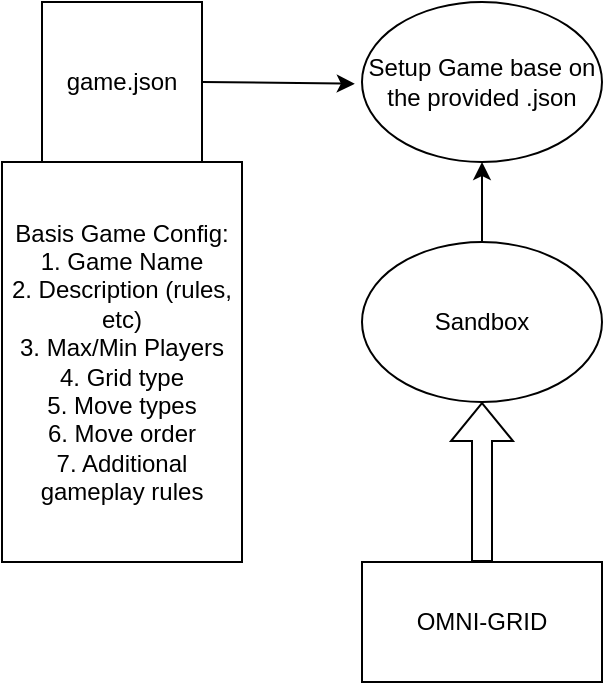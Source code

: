 <mxfile version="22.0.3" type="device">
  <diagram name="Page-1" id="aSBi2hfh9jkGNsimlAVJ">
    <mxGraphModel dx="819" dy="478" grid="1" gridSize="10" guides="1" tooltips="1" connect="1" arrows="1" fold="1" page="1" pageScale="1" pageWidth="850" pageHeight="1100" math="0" shadow="0">
      <root>
        <mxCell id="0" />
        <mxCell id="1" parent="0" />
        <mxCell id="aqAqHSbrgw_0abEuEwiq-10" value="Basis Game Config:&lt;br&gt;1. Game Name&lt;br&gt;2. Description (rules, etc)&lt;br&gt;3. Max/Min Players&lt;br&gt;4. Grid type&lt;br&gt;5. Move types&lt;br&gt;6. Move order&lt;br&gt;7. Additional gameplay rules" style="rounded=0;whiteSpace=wrap;html=1;" vertex="1" parent="1">
          <mxGeometry x="180" y="320" width="120" height="200" as="geometry" />
        </mxCell>
        <mxCell id="aqAqHSbrgw_0abEuEwiq-1" value="OMNI-GRID" style="rounded=0;whiteSpace=wrap;html=1;" vertex="1" parent="1">
          <mxGeometry x="360" y="520" width="120" height="60" as="geometry" />
        </mxCell>
        <mxCell id="aqAqHSbrgw_0abEuEwiq-3" value="Sandbox" style="ellipse;whiteSpace=wrap;html=1;" vertex="1" parent="1">
          <mxGeometry x="360" y="360" width="120" height="80" as="geometry" />
        </mxCell>
        <mxCell id="aqAqHSbrgw_0abEuEwiq-4" value="game.json" style="whiteSpace=wrap;html=1;aspect=fixed;" vertex="1" parent="1">
          <mxGeometry x="200" y="240" width="80" height="80" as="geometry" />
        </mxCell>
        <mxCell id="aqAqHSbrgw_0abEuEwiq-5" value="" style="shape=flexArrow;endArrow=classic;html=1;rounded=0;entryX=0.5;entryY=1;entryDx=0;entryDy=0;exitX=0.5;exitY=0;exitDx=0;exitDy=0;" edge="1" parent="1" source="aqAqHSbrgw_0abEuEwiq-1" target="aqAqHSbrgw_0abEuEwiq-3">
          <mxGeometry width="50" height="50" relative="1" as="geometry">
            <mxPoint x="380" y="540" as="sourcePoint" />
            <mxPoint x="430" y="490" as="targetPoint" />
          </mxGeometry>
        </mxCell>
        <mxCell id="aqAqHSbrgw_0abEuEwiq-6" value="Setup Game base on the provided .json" style="ellipse;whiteSpace=wrap;html=1;" vertex="1" parent="1">
          <mxGeometry x="360" y="240" width="120" height="80" as="geometry" />
        </mxCell>
        <mxCell id="aqAqHSbrgw_0abEuEwiq-8" value="" style="endArrow=classic;html=1;rounded=0;exitX=1;exitY=0.5;exitDx=0;exitDy=0;entryX=-0.03;entryY=0.511;entryDx=0;entryDy=0;entryPerimeter=0;" edge="1" parent="1" source="aqAqHSbrgw_0abEuEwiq-4" target="aqAqHSbrgw_0abEuEwiq-6">
          <mxGeometry width="50" height="50" relative="1" as="geometry">
            <mxPoint x="340" y="280" as="sourcePoint" />
            <mxPoint x="390" y="230" as="targetPoint" />
          </mxGeometry>
        </mxCell>
        <mxCell id="aqAqHSbrgw_0abEuEwiq-9" value="" style="endArrow=classic;html=1;rounded=0;exitX=0.5;exitY=0;exitDx=0;exitDy=0;entryX=0.5;entryY=1;entryDx=0;entryDy=0;" edge="1" parent="1" source="aqAqHSbrgw_0abEuEwiq-3" target="aqAqHSbrgw_0abEuEwiq-6">
          <mxGeometry width="50" height="50" relative="1" as="geometry">
            <mxPoint x="550" y="350" as="sourcePoint" />
            <mxPoint x="600" y="300" as="targetPoint" />
          </mxGeometry>
        </mxCell>
      </root>
    </mxGraphModel>
  </diagram>
</mxfile>
